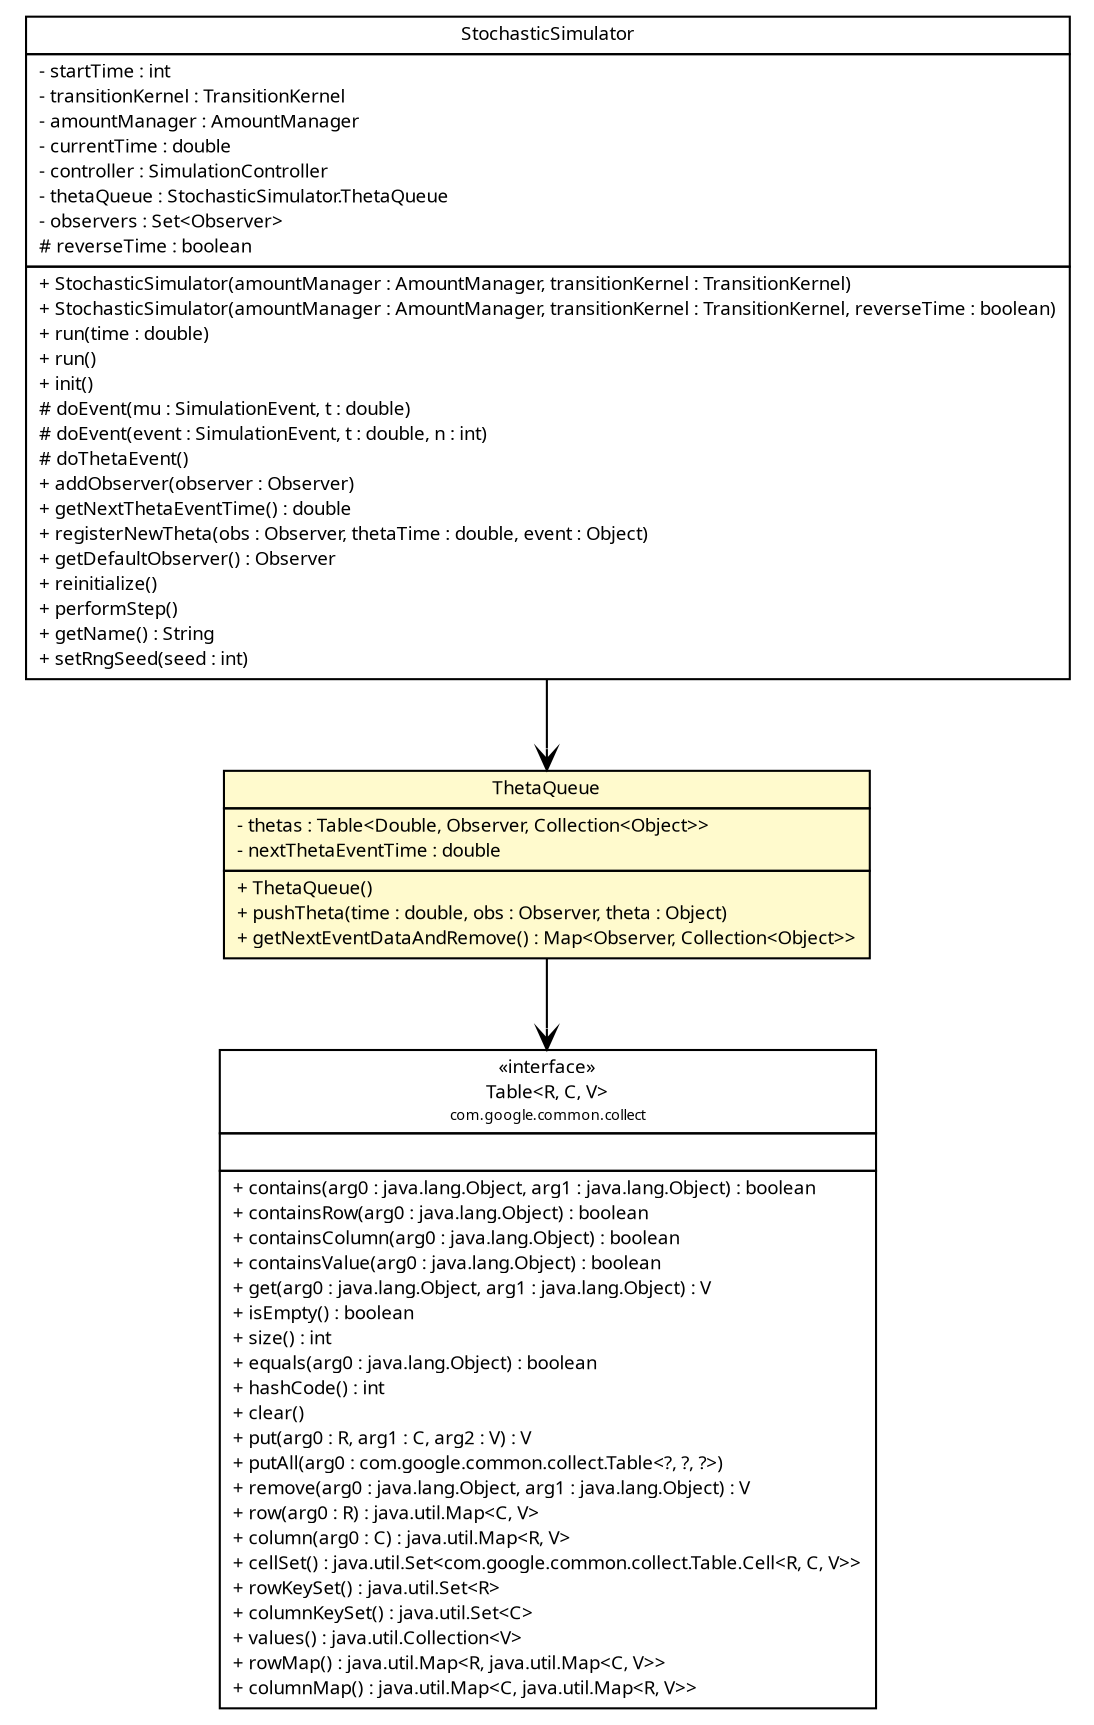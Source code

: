 #!/usr/local/bin/dot
#
# Class diagram 
# Generated by UMLGraph version R5_6 (http://www.umlgraph.org/)
#

digraph G {
	edge [fontname="Trebuchet MS",fontsize=10,labelfontname="Trebuchet MS",labelfontsize=10];
	node [fontname="Trebuchet MS",fontsize=10,shape=plaintext];
	nodesep=0.25;
	ranksep=0.5;
	// broadwick.stochastic.StochasticSimulator
	c24924 [label=<<table title="broadwick.stochastic.StochasticSimulator" border="0" cellborder="1" cellspacing="0" cellpadding="2" port="p" href="./StochasticSimulator.html">
		<tr><td><table border="0" cellspacing="0" cellpadding="1">
<tr><td align="center" balign="center"><font face="Trebuchet MS"> StochasticSimulator </font></td></tr>
		</table></td></tr>
		<tr><td><table border="0" cellspacing="0" cellpadding="1">
<tr><td align="left" balign="left"> - startTime : int </td></tr>
<tr><td align="left" balign="left"> - transitionKernel : TransitionKernel </td></tr>
<tr><td align="left" balign="left"> - amountManager : AmountManager </td></tr>
<tr><td align="left" balign="left"> - currentTime : double </td></tr>
<tr><td align="left" balign="left"> - controller : SimulationController </td></tr>
<tr><td align="left" balign="left"> - thetaQueue : StochasticSimulator.ThetaQueue </td></tr>
<tr><td align="left" balign="left"> - observers : Set&lt;Observer&gt; </td></tr>
<tr><td align="left" balign="left"> # reverseTime : boolean </td></tr>
		</table></td></tr>
		<tr><td><table border="0" cellspacing="0" cellpadding="1">
<tr><td align="left" balign="left"> + StochasticSimulator(amountManager : AmountManager, transitionKernel : TransitionKernel) </td></tr>
<tr><td align="left" balign="left"> + StochasticSimulator(amountManager : AmountManager, transitionKernel : TransitionKernel, reverseTime : boolean) </td></tr>
<tr><td align="left" balign="left"> + run(time : double) </td></tr>
<tr><td align="left" balign="left"> + run() </td></tr>
<tr><td align="left" balign="left"> + init() </td></tr>
<tr><td align="left" balign="left"> # doEvent(mu : SimulationEvent, t : double) </td></tr>
<tr><td align="left" balign="left"> # doEvent(event : SimulationEvent, t : double, n : int) </td></tr>
<tr><td align="left" balign="left"> # doThetaEvent() </td></tr>
<tr><td align="left" balign="left"> + addObserver(observer : Observer) </td></tr>
<tr><td align="left" balign="left"> + getNextThetaEventTime() : double </td></tr>
<tr><td align="left" balign="left"> + registerNewTheta(obs : Observer, thetaTime : double, event : Object) </td></tr>
<tr><td align="left" balign="left"> + getDefaultObserver() : Observer </td></tr>
<tr><td align="left" balign="left"><font face="Trebuchet MS" point-size="9.0"> + reinitialize() </font></td></tr>
<tr><td align="left" balign="left"><font face="Trebuchet MS" point-size="9.0"> + performStep() </font></td></tr>
<tr><td align="left" balign="left"><font face="Trebuchet MS" point-size="9.0"> + getName() : String </font></td></tr>
<tr><td align="left" balign="left"><font face="Trebuchet MS" point-size="9.0"> + setRngSeed(seed : int) </font></td></tr>
		</table></td></tr>
		</table>>, URL="./StochasticSimulator.html", fontname="Trebuchet MS", fontcolor="black", fontsize=9.0];
	// broadwick.stochastic.StochasticSimulator.ThetaQueue
	c24925 [label=<<table title="broadwick.stochastic.StochasticSimulator.ThetaQueue" border="0" cellborder="1" cellspacing="0" cellpadding="2" port="p" bgcolor="lemonChiffon" href="./StochasticSimulator.ThetaQueue.html">
		<tr><td><table border="0" cellspacing="0" cellpadding="1">
<tr><td align="center" balign="center"><font face="Trebuchet MS"> ThetaQueue </font></td></tr>
		</table></td></tr>
		<tr><td><table border="0" cellspacing="0" cellpadding="1">
<tr><td align="left" balign="left"> - thetas : Table&lt;Double, Observer, Collection&lt;Object&gt;&gt; </td></tr>
<tr><td align="left" balign="left"> - nextThetaEventTime : double </td></tr>
		</table></td></tr>
		<tr><td><table border="0" cellspacing="0" cellpadding="1">
<tr><td align="left" balign="left"> + ThetaQueue() </td></tr>
<tr><td align="left" balign="left"> + pushTheta(time : double, obs : Observer, theta : Object) </td></tr>
<tr><td align="left" balign="left"> + getNextEventDataAndRemove() : Map&lt;Observer, Collection&lt;Object&gt;&gt; </td></tr>
		</table></td></tr>
		</table>>, URL="./StochasticSimulator.ThetaQueue.html", fontname="Trebuchet MS", fontcolor="black", fontsize=9.0];
	// broadwick.stochastic.StochasticSimulator NAVASSOC broadwick.stochastic.StochasticSimulator.ThetaQueue
	c24924:p -> c24925:p [taillabel="", label="", headlabel="", fontname="Trebuchet MS", fontcolor="black", fontsize=10.0, color="black", arrowhead=open];
	// broadwick.stochastic.StochasticSimulator.ThetaQueue NAVASSOC com.google.common.collect.Table<R, C, V>
	c24925:p -> c24962:p [taillabel="", label="", headlabel="", fontname="Trebuchet MS", fontcolor="black", fontsize=10.0, color="black", arrowhead=open];
	// com.google.common.collect.Table<R, C, V>
	c24962 [label=<<table title="com.google.common.collect.Table" border="0" cellborder="1" cellspacing="0" cellpadding="2" port="p" href="http://java.sun.com/j2se/1.4.2/docs/api/com/google/common/collect/Table.html">
		<tr><td><table border="0" cellspacing="0" cellpadding="1">
<tr><td align="center" balign="center"> &#171;interface&#187; </td></tr>
<tr><td align="center" balign="center"><font face="Trebuchet MS"> Table&lt;R, C, V&gt; </font></td></tr>
<tr><td align="center" balign="center"><font face="Trebuchet MS" point-size="7.0"> com.google.common.collect </font></td></tr>
		</table></td></tr>
		<tr><td><table border="0" cellspacing="0" cellpadding="1">
<tr><td align="left" balign="left">  </td></tr>
		</table></td></tr>
		<tr><td><table border="0" cellspacing="0" cellpadding="1">
<tr><td align="left" balign="left"><font face="Trebuchet MS" point-size="9.0"> + contains(arg0 : java.lang.Object, arg1 : java.lang.Object) : boolean </font></td></tr>
<tr><td align="left" balign="left"><font face="Trebuchet MS" point-size="9.0"> + containsRow(arg0 : java.lang.Object) : boolean </font></td></tr>
<tr><td align="left" balign="left"><font face="Trebuchet MS" point-size="9.0"> + containsColumn(arg0 : java.lang.Object) : boolean </font></td></tr>
<tr><td align="left" balign="left"><font face="Trebuchet MS" point-size="9.0"> + containsValue(arg0 : java.lang.Object) : boolean </font></td></tr>
<tr><td align="left" balign="left"><font face="Trebuchet MS" point-size="9.0"> + get(arg0 : java.lang.Object, arg1 : java.lang.Object) : V </font></td></tr>
<tr><td align="left" balign="left"><font face="Trebuchet MS" point-size="9.0"> + isEmpty() : boolean </font></td></tr>
<tr><td align="left" balign="left"><font face="Trebuchet MS" point-size="9.0"> + size() : int </font></td></tr>
<tr><td align="left" balign="left"><font face="Trebuchet MS" point-size="9.0"> + equals(arg0 : java.lang.Object) : boolean </font></td></tr>
<tr><td align="left" balign="left"><font face="Trebuchet MS" point-size="9.0"> + hashCode() : int </font></td></tr>
<tr><td align="left" balign="left"><font face="Trebuchet MS" point-size="9.0"> + clear() </font></td></tr>
<tr><td align="left" balign="left"><font face="Trebuchet MS" point-size="9.0"> + put(arg0 : R, arg1 : C, arg2 : V) : V </font></td></tr>
<tr><td align="left" balign="left"><font face="Trebuchet MS" point-size="9.0"> + putAll(arg0 : com.google.common.collect.Table&lt;?, ?, ?&gt;) </font></td></tr>
<tr><td align="left" balign="left"><font face="Trebuchet MS" point-size="9.0"> + remove(arg0 : java.lang.Object, arg1 : java.lang.Object) : V </font></td></tr>
<tr><td align="left" balign="left"><font face="Trebuchet MS" point-size="9.0"> + row(arg0 : R) : java.util.Map&lt;C, V&gt; </font></td></tr>
<tr><td align="left" balign="left"><font face="Trebuchet MS" point-size="9.0"> + column(arg0 : C) : java.util.Map&lt;R, V&gt; </font></td></tr>
<tr><td align="left" balign="left"><font face="Trebuchet MS" point-size="9.0"> + cellSet() : java.util.Set&lt;com.google.common.collect.Table.Cell&lt;R, C, V&gt;&gt; </font></td></tr>
<tr><td align="left" balign="left"><font face="Trebuchet MS" point-size="9.0"> + rowKeySet() : java.util.Set&lt;R&gt; </font></td></tr>
<tr><td align="left" balign="left"><font face="Trebuchet MS" point-size="9.0"> + columnKeySet() : java.util.Set&lt;C&gt; </font></td></tr>
<tr><td align="left" balign="left"><font face="Trebuchet MS" point-size="9.0"> + values() : java.util.Collection&lt;V&gt; </font></td></tr>
<tr><td align="left" balign="left"><font face="Trebuchet MS" point-size="9.0"> + rowMap() : java.util.Map&lt;R, java.util.Map&lt;C, V&gt;&gt; </font></td></tr>
<tr><td align="left" balign="left"><font face="Trebuchet MS" point-size="9.0"> + columnMap() : java.util.Map&lt;C, java.util.Map&lt;R, V&gt;&gt; </font></td></tr>
		</table></td></tr>
		</table>>, URL="http://java.sun.com/j2se/1.4.2/docs/api/com/google/common/collect/Table.html", fontname="Trebuchet MS", fontcolor="black", fontsize=9.0];
}

